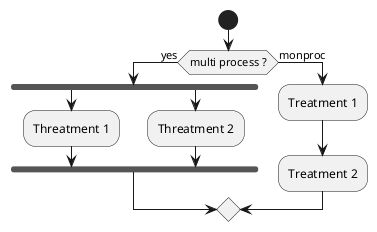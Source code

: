 @startuml

 start

 if (multi process ?) then (yes)
 fork
 :Threatment 1;
 fork again
 :Threatment 2;
 end fork
 else (monproc)
 :Treatment 1;
 :Treatment 2;
 endif


@enduml